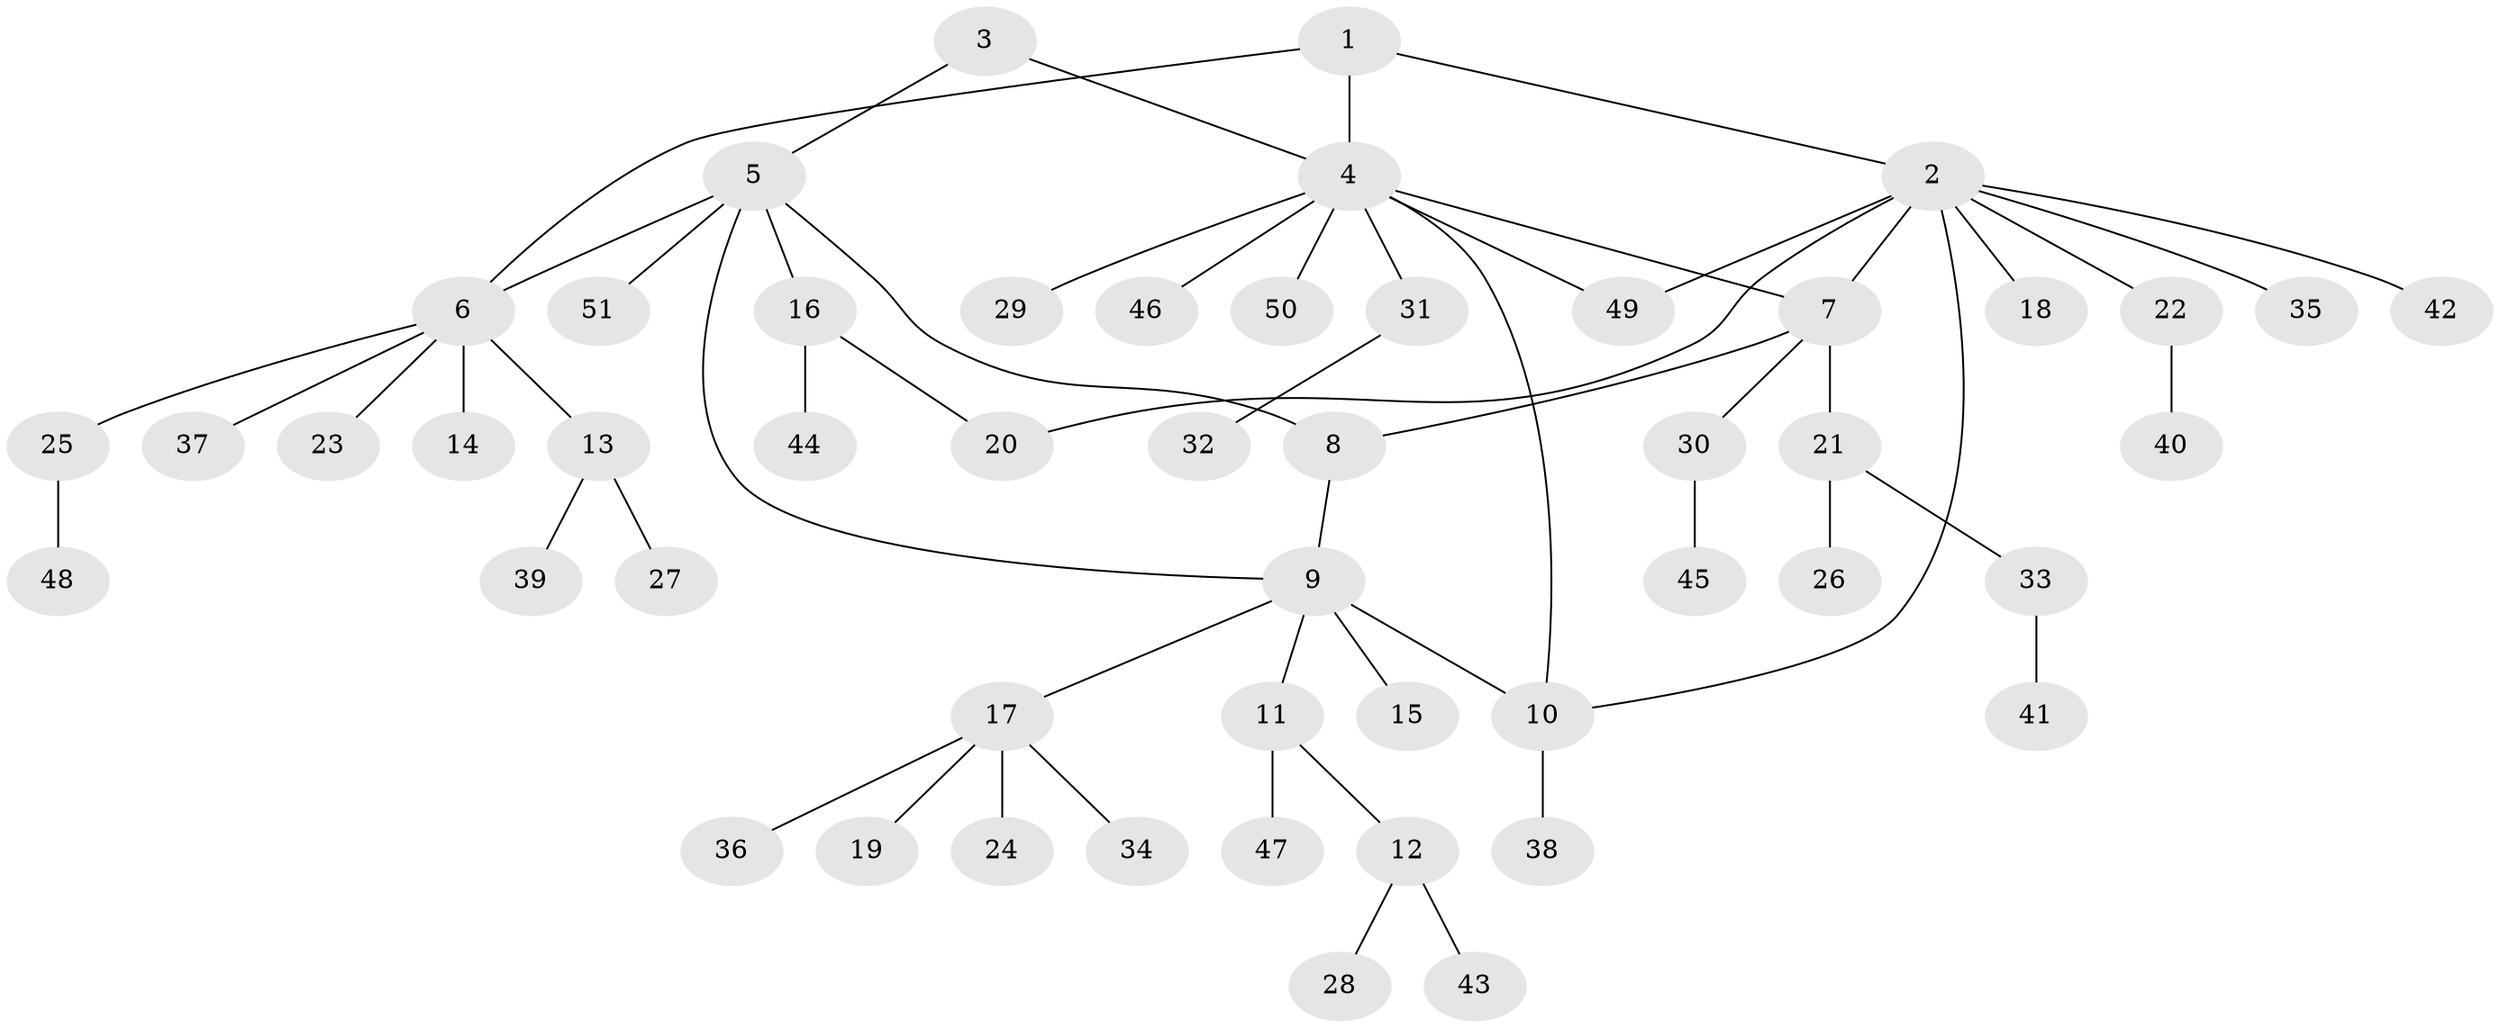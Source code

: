 // Generated by graph-tools (version 1.1) at 2025/11/02/27/25 16:11:34]
// undirected, 51 vertices, 58 edges
graph export_dot {
graph [start="1"]
  node [color=gray90,style=filled];
  1;
  2;
  3;
  4;
  5;
  6;
  7;
  8;
  9;
  10;
  11;
  12;
  13;
  14;
  15;
  16;
  17;
  18;
  19;
  20;
  21;
  22;
  23;
  24;
  25;
  26;
  27;
  28;
  29;
  30;
  31;
  32;
  33;
  34;
  35;
  36;
  37;
  38;
  39;
  40;
  41;
  42;
  43;
  44;
  45;
  46;
  47;
  48;
  49;
  50;
  51;
  1 -- 2;
  1 -- 4;
  1 -- 6;
  2 -- 7;
  2 -- 10;
  2 -- 18;
  2 -- 20;
  2 -- 22;
  2 -- 35;
  2 -- 42;
  2 -- 49;
  3 -- 4;
  3 -- 5;
  4 -- 7;
  4 -- 10;
  4 -- 29;
  4 -- 31;
  4 -- 46;
  4 -- 49;
  4 -- 50;
  5 -- 6;
  5 -- 8;
  5 -- 9;
  5 -- 16;
  5 -- 51;
  6 -- 13;
  6 -- 14;
  6 -- 23;
  6 -- 25;
  6 -- 37;
  7 -- 8;
  7 -- 21;
  7 -- 30;
  8 -- 9;
  9 -- 10;
  9 -- 11;
  9 -- 15;
  9 -- 17;
  10 -- 38;
  11 -- 12;
  11 -- 47;
  12 -- 28;
  12 -- 43;
  13 -- 27;
  13 -- 39;
  16 -- 20;
  16 -- 44;
  17 -- 19;
  17 -- 24;
  17 -- 34;
  17 -- 36;
  21 -- 26;
  21 -- 33;
  22 -- 40;
  25 -- 48;
  30 -- 45;
  31 -- 32;
  33 -- 41;
}
